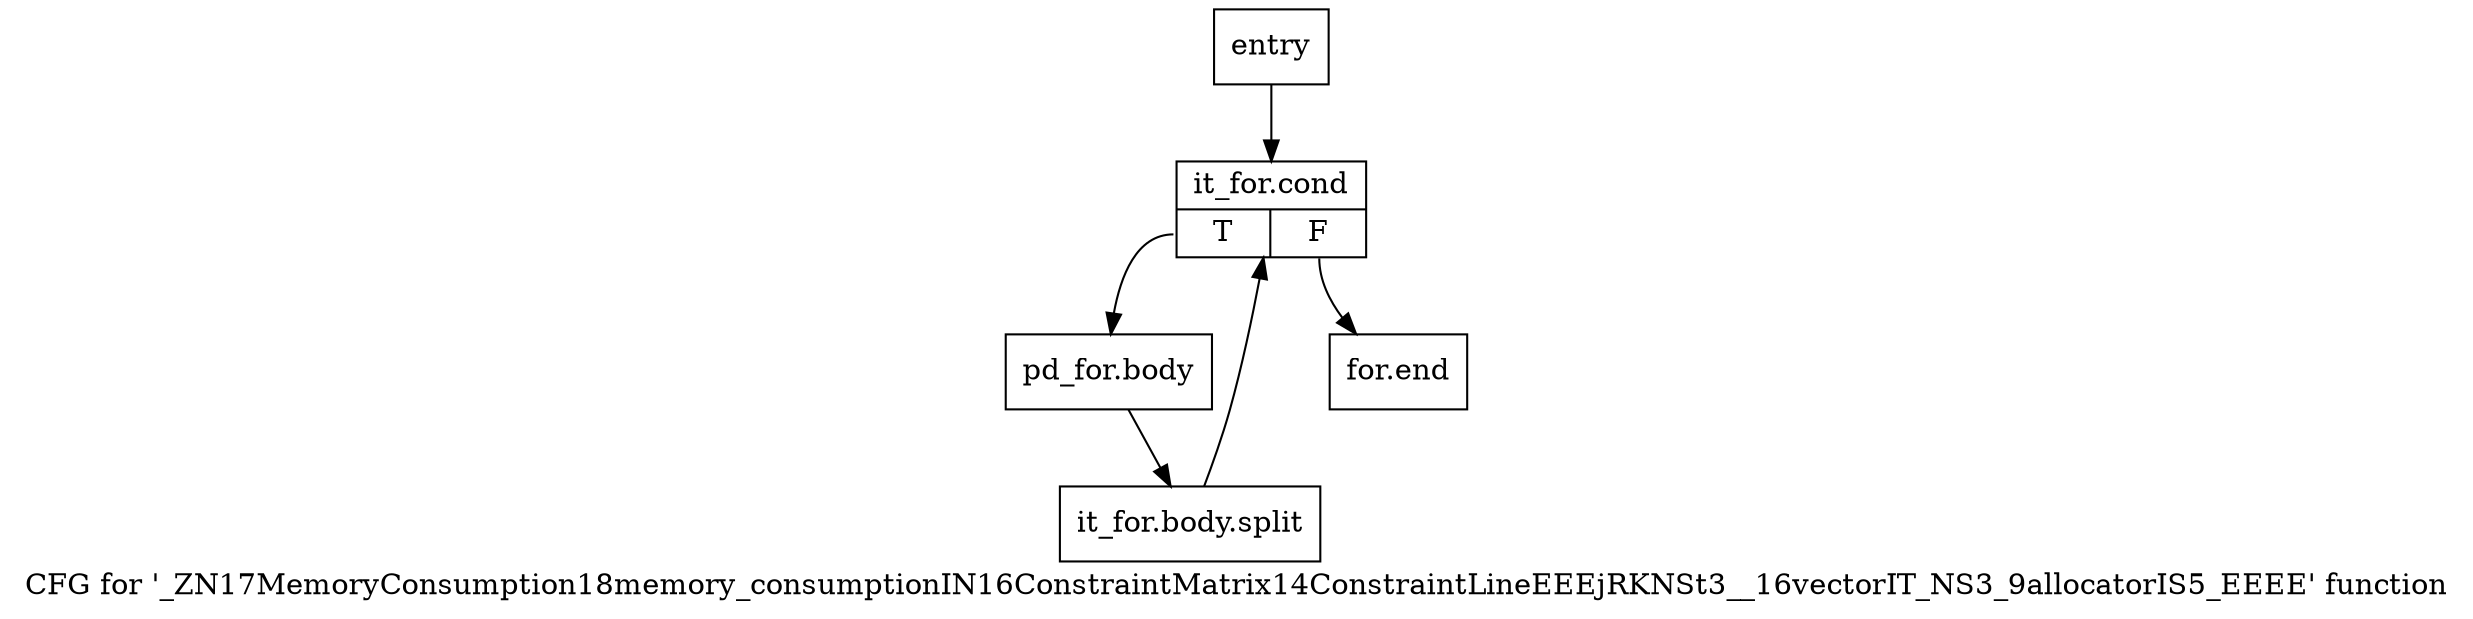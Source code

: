 digraph "CFG for '_ZN17MemoryConsumption18memory_consumptionIN16ConstraintMatrix14ConstraintLineEEEjRKNSt3__16vectorIT_NS3_9allocatorIS5_EEEE' function" {
	label="CFG for '_ZN17MemoryConsumption18memory_consumptionIN16ConstraintMatrix14ConstraintLineEEEjRKNSt3__16vectorIT_NS3_9allocatorIS5_EEEE' function";

	Node0x42d0080 [shape=record,label="{entry}"];
	Node0x42d0080 -> Node0x42d00d0;
	Node0x42d00d0 [shape=record,label="{it_for.cond|{<s0>T|<s1>F}}"];
	Node0x42d00d0:s0 -> Node0x42d0120;
	Node0x42d00d0:s1 -> Node0x42d0170;
	Node0x42d0120 [shape=record,label="{pd_for.body}"];
	Node0x42d0120 -> Node0x9fd5d20;
	Node0x9fd5d20 [shape=record,label="{it_for.body.split}"];
	Node0x9fd5d20 -> Node0x42d00d0;
	Node0x42d0170 [shape=record,label="{for.end}"];
}
